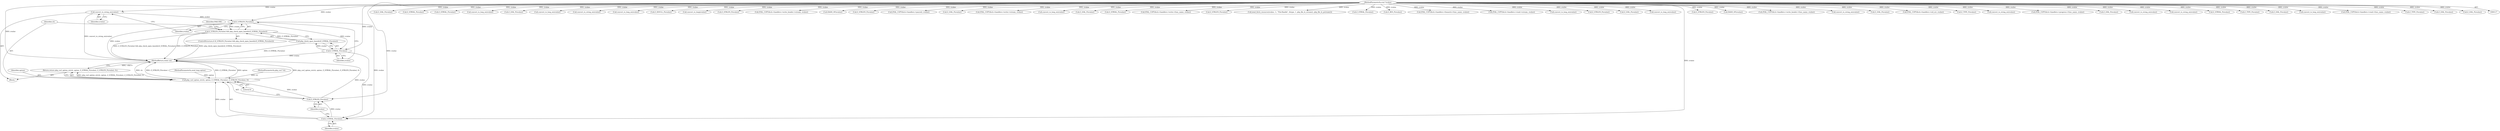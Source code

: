 digraph "0_php_124fb22a13fafa3648e4e15b4f207c7096d8155e@pointer" {
"1001748" [label="(Call,convert_to_string_ex(zvalue))"];
"1000120" [label="(MethodParameterIn,zval *zvalue)"];
"1001752" [label="(Call,Z_STRLEN_P(zvalue))"];
"1001751" [label="(Call,Z_STRLEN_P(zvalue) && php_check_open_basedir(Z_STRVAL_P(zvalue)))"];
"1001755" [label="(Call,Z_STRVAL_P(zvalue))"];
"1001754" [label="(Call,php_check_open_basedir(Z_STRVAL_P(zvalue)))"];
"1001764" [label="(Call,Z_STRVAL_P(zvalue))"];
"1001761" [label="(Call,php_curl_option_str(ch, option, Z_STRVAL_P(zvalue), Z_STRLEN_P(zvalue), 0))"];
"1001760" [label="(Return,return php_curl_option_str(ch, option, Z_STRVAL_P(zvalue), Z_STRLEN_P(zvalue), 0);)"];
"1001766" [label="(Call,Z_STRLEN_P(zvalue))"];
"1001748" [label="(Call,convert_to_string_ex(zvalue))"];
"1000982" [label="(Call,Z_LVAL_P(zvalue))"];
"1001764" [label="(Call,Z_STRVAL_P(zvalue))"];
"1001763" [label="(Identifier,option)"];
"1000322" [label="(Call,Z_STRVAL_P(zvalue))"];
"1001752" [label="(Call,Z_STRLEN_P(zvalue))"];
"1000354" [label="(Call,Z_STRVAL_P(zvalue))"];
"1001756" [label="(Identifier,zvalue)"];
"1001753" [label="(Identifier,zvalue)"];
"1000230" [label="(Call,convert_to_long_ex(zvalue))"];
"1000277" [label="(Call,Z_LVAL_P(zvalue))"];
"1001754" [label="(Call,php_check_open_basedir(Z_STRVAL_P(zvalue)))"];
"1001760" [label="(Return,return php_curl_option_str(ch, option, Z_STRVAL_P(zvalue), Z_STRLEN_P(zvalue), 0);)"];
"1000970" [label="(Call,convert_to_long_ex(zvalue))"];
"1000373" [label="(Call,convert_to_string_ex(zvalue))"];
"1001762" [label="(Identifier,ch)"];
"1001747" [label="(Block,)"];
"1000270" [label="(Call,convert_to_long_ex(zvalue))"];
"1000335" [label="(Call,Z_ISNULL_P(zvalue))"];
"1000130" [label="(Call,convert_to_long(zvalue))"];
"1001767" [label="(Identifier,zvalue)"];
"1000380" [label="(Call,Z_STRLEN_P(zvalue))"];
"1001749" [label="(Identifier,zvalue)"];
"1000659" [label="(Call,ZVAL_COPY(&ch->handlers->write_header->stream, zvalue))"];
"1000868" [label="(Call,HASH_OF(zvalue))"];
"1000324" [label="(Call,Z_STRLEN_P(zvalue))"];
"1001710" [label="(Call,ZVAL_COPY(&ch->handlers->passwd, zvalue))"];
"1000266" [label="(Call,Z_LVAL_P(zvalue))"];
"1000543" [label="(Call,ZVAL_COPY(&ch->handlers->write->stream, zvalue))"];
"1001673" [label="(Call,convert_to_long_ex(zvalue))"];
"1001684" [label="(Call,Z_LVAL_P(zvalue))"];
"1001765" [label="(Identifier,zvalue)"];
"1000378" [label="(Call,Z_STRVAL_P(zvalue))"];
"1001651" [label="(Call,ZVAL_COPY(&ch->handlers->write->func_name, zvalue))"];
"1000356" [label="(Call,Z_STRLEN_P(zvalue))"];
"1000118" [label="(MethodParameterIn,php_curl *ch)"];
"1000404" [label="(Call,zend_fetch_resource(zvalue, -1, \"File-Handle\", &type, 1, php_file_le_stream(), php_file_le_pstream()))"];
"1001761" [label="(Call,php_curl_option_str(ch, option, Z_STRVAL_P(zvalue), Z_STRLEN_P(zvalue), 0))"];
"1001458" [label="(Call,Z_STRVAL_P(zvalue))"];
"1000758" [label="(Call,Z_RES_P(zvalue))"];
"1001893" [label="(Call,ZVAL_COPY(&ch->handlers->fnmatch->func_name, zvalue))"];
"1001751" [label="(Call,Z_STRLEN_P(zvalue) && php_check_open_basedir(Z_STRVAL_P(zvalue)))"];
"1000760" [label="(Call,ZVAL_COPY(&ch->handlers->read->stream, zvalue))"];
"1001750" [label="(ControlStructure,if (Z_STRLEN_P(zvalue) && php_check_open_basedir(Z_STRVAL_P(zvalue))))"];
"1001594" [label="(Call,convert_to_long_ex(zvalue))"];
"1000369" [label="(Call,Z_STRLEN_P(zvalue))"];
"1000249" [label="(Call,Z_LVAL_P(zvalue))"];
"1000119" [label="(MethodParameterIn,zend_long option)"];
"1000120" [label="(MethodParameterIn,zval *zvalue)"];
"1001688" [label="(Call,convert_to_long_ex(zvalue))"];
"1001766" [label="(Call,Z_STRLEN_P(zvalue))"];
"1001927" [label="(MethodReturn,static int)"];
"1001449" [label="(Call,Z_STRLEN_P(zvalue))"];
"1001078" [label="(Call,HASH_OF(zvalue))"];
"1001032" [label="(Call,ZVAL_COPY(&ch->handlers->write_header->func_name, zvalue))"];
"1001440" [label="(Call,convert_to_string_ex(zvalue))"];
"1000999" [label="(Call,Z_LVAL_P(zvalue))"];
"1000824" [label="(Call,ZVAL_COPY(&ch->handlers->std_err, zvalue))"];
"1000398" [label="(Call,Z_TYPE_P(zvalue))"];
"1000361" [label="(Call,convert_to_string_ex(zvalue))"];
"1001523" [label="(Call,ZVAL_COPY(&ch->handlers->progress->func_name, zvalue))"];
"1001597" [label="(Call,Z_LVAL_P(zvalue))"];
"1000348" [label="(Call,convert_to_string_ex(zvalue))"];
"1001755" [label="(Call,Z_STRVAL_P(zvalue))"];
"1000316" [label="(Call,convert_to_string_ex(zvalue))"];
"1000367" [label="(Call,Z_STRVAL_P(zvalue))"];
"1001060" [label="(Call,Z_TYPE_P(zvalue))"];
"1001774" [label="(Call,Z_LVAL_P(zvalue))"];
"1001768" [label="(Literal,0)"];
"1001770" [label="(Call,convert_to_long_ex(zvalue))"];
"1001573" [label="(Call,ZVAL_COPY(&ch->handlers->read->func_name, zvalue))"];
"1001759" [label="(Identifier,FAILURE)"];
"1001056" [label="(Call,Z_TYPE_P(zvalue))"];
"1000134" [label="(Call,Z_LVAL_P(zvalue))"];
"1001698" [label="(Call,Z_LVAL_P(zvalue))"];
"1001748" -> "1001747"  [label="AST: "];
"1001748" -> "1001749"  [label="CFG: "];
"1001749" -> "1001748"  [label="AST: "];
"1001753" -> "1001748"  [label="CFG: "];
"1001748" -> "1001927"  [label="DDG: convert_to_string_ex(zvalue)"];
"1000120" -> "1001748"  [label="DDG: zvalue"];
"1001748" -> "1001752"  [label="DDG: zvalue"];
"1000120" -> "1000117"  [label="AST: "];
"1000120" -> "1001927"  [label="DDG: zvalue"];
"1000120" -> "1000130"  [label="DDG: zvalue"];
"1000120" -> "1000134"  [label="DDG: zvalue"];
"1000120" -> "1000230"  [label="DDG: zvalue"];
"1000120" -> "1000249"  [label="DDG: zvalue"];
"1000120" -> "1000266"  [label="DDG: zvalue"];
"1000120" -> "1000270"  [label="DDG: zvalue"];
"1000120" -> "1000277"  [label="DDG: zvalue"];
"1000120" -> "1000316"  [label="DDG: zvalue"];
"1000120" -> "1000322"  [label="DDG: zvalue"];
"1000120" -> "1000324"  [label="DDG: zvalue"];
"1000120" -> "1000335"  [label="DDG: zvalue"];
"1000120" -> "1000348"  [label="DDG: zvalue"];
"1000120" -> "1000354"  [label="DDG: zvalue"];
"1000120" -> "1000356"  [label="DDG: zvalue"];
"1000120" -> "1000361"  [label="DDG: zvalue"];
"1000120" -> "1000367"  [label="DDG: zvalue"];
"1000120" -> "1000369"  [label="DDG: zvalue"];
"1000120" -> "1000373"  [label="DDG: zvalue"];
"1000120" -> "1000378"  [label="DDG: zvalue"];
"1000120" -> "1000380"  [label="DDG: zvalue"];
"1000120" -> "1000398"  [label="DDG: zvalue"];
"1000120" -> "1000404"  [label="DDG: zvalue"];
"1000120" -> "1000543"  [label="DDG: zvalue"];
"1000120" -> "1000659"  [label="DDG: zvalue"];
"1000120" -> "1000758"  [label="DDG: zvalue"];
"1000120" -> "1000760"  [label="DDG: zvalue"];
"1000120" -> "1000824"  [label="DDG: zvalue"];
"1000120" -> "1000868"  [label="DDG: zvalue"];
"1000120" -> "1000970"  [label="DDG: zvalue"];
"1000120" -> "1000982"  [label="DDG: zvalue"];
"1000120" -> "1000999"  [label="DDG: zvalue"];
"1000120" -> "1001032"  [label="DDG: zvalue"];
"1000120" -> "1001056"  [label="DDG: zvalue"];
"1000120" -> "1001060"  [label="DDG: zvalue"];
"1000120" -> "1001078"  [label="DDG: zvalue"];
"1000120" -> "1001440"  [label="DDG: zvalue"];
"1000120" -> "1001449"  [label="DDG: zvalue"];
"1000120" -> "1001458"  [label="DDG: zvalue"];
"1000120" -> "1001523"  [label="DDG: zvalue"];
"1000120" -> "1001573"  [label="DDG: zvalue"];
"1000120" -> "1001594"  [label="DDG: zvalue"];
"1000120" -> "1001597"  [label="DDG: zvalue"];
"1000120" -> "1001651"  [label="DDG: zvalue"];
"1000120" -> "1001673"  [label="DDG: zvalue"];
"1000120" -> "1001684"  [label="DDG: zvalue"];
"1000120" -> "1001688"  [label="DDG: zvalue"];
"1000120" -> "1001698"  [label="DDG: zvalue"];
"1000120" -> "1001710"  [label="DDG: zvalue"];
"1000120" -> "1001752"  [label="DDG: zvalue"];
"1000120" -> "1001755"  [label="DDG: zvalue"];
"1000120" -> "1001764"  [label="DDG: zvalue"];
"1000120" -> "1001766"  [label="DDG: zvalue"];
"1000120" -> "1001770"  [label="DDG: zvalue"];
"1000120" -> "1001774"  [label="DDG: zvalue"];
"1000120" -> "1001893"  [label="DDG: zvalue"];
"1001752" -> "1001751"  [label="AST: "];
"1001752" -> "1001753"  [label="CFG: "];
"1001753" -> "1001752"  [label="AST: "];
"1001756" -> "1001752"  [label="CFG: "];
"1001751" -> "1001752"  [label="CFG: "];
"1001752" -> "1001927"  [label="DDG: zvalue"];
"1001752" -> "1001751"  [label="DDG: zvalue"];
"1001752" -> "1001755"  [label="DDG: zvalue"];
"1001752" -> "1001764"  [label="DDG: zvalue"];
"1001751" -> "1001750"  [label="AST: "];
"1001751" -> "1001754"  [label="CFG: "];
"1001754" -> "1001751"  [label="AST: "];
"1001759" -> "1001751"  [label="CFG: "];
"1001762" -> "1001751"  [label="CFG: "];
"1001751" -> "1001927"  [label="DDG: Z_STRLEN_P(zvalue) && php_check_open_basedir(Z_STRVAL_P(zvalue))"];
"1001751" -> "1001927"  [label="DDG: Z_STRLEN_P(zvalue)"];
"1001751" -> "1001927"  [label="DDG: php_check_open_basedir(Z_STRVAL_P(zvalue))"];
"1001754" -> "1001751"  [label="DDG: Z_STRVAL_P(zvalue)"];
"1001755" -> "1001754"  [label="AST: "];
"1001755" -> "1001756"  [label="CFG: "];
"1001756" -> "1001755"  [label="AST: "];
"1001754" -> "1001755"  [label="CFG: "];
"1001755" -> "1001927"  [label="DDG: zvalue"];
"1001755" -> "1001754"  [label="DDG: zvalue"];
"1001755" -> "1001764"  [label="DDG: zvalue"];
"1001754" -> "1001927"  [label="DDG: Z_STRVAL_P(zvalue)"];
"1001764" -> "1001761"  [label="AST: "];
"1001764" -> "1001765"  [label="CFG: "];
"1001765" -> "1001764"  [label="AST: "];
"1001767" -> "1001764"  [label="CFG: "];
"1001764" -> "1001761"  [label="DDG: zvalue"];
"1001764" -> "1001766"  [label="DDG: zvalue"];
"1001761" -> "1001760"  [label="AST: "];
"1001761" -> "1001768"  [label="CFG: "];
"1001762" -> "1001761"  [label="AST: "];
"1001763" -> "1001761"  [label="AST: "];
"1001766" -> "1001761"  [label="AST: "];
"1001768" -> "1001761"  [label="AST: "];
"1001760" -> "1001761"  [label="CFG: "];
"1001761" -> "1001927"  [label="DDG: ch"];
"1001761" -> "1001927"  [label="DDG: Z_STRLEN_P(zvalue)"];
"1001761" -> "1001927"  [label="DDG: Z_STRVAL_P(zvalue)"];
"1001761" -> "1001927"  [label="DDG: option"];
"1001761" -> "1001927"  [label="DDG: php_curl_option_str(ch, option, Z_STRVAL_P(zvalue), Z_STRLEN_P(zvalue), 0)"];
"1001761" -> "1001760"  [label="DDG: php_curl_option_str(ch, option, Z_STRVAL_P(zvalue), Z_STRLEN_P(zvalue), 0)"];
"1000118" -> "1001761"  [label="DDG: ch"];
"1000119" -> "1001761"  [label="DDG: option"];
"1001766" -> "1001761"  [label="DDG: zvalue"];
"1001760" -> "1001747"  [label="AST: "];
"1001927" -> "1001760"  [label="CFG: "];
"1001760" -> "1001927"  [label="DDG: <RET>"];
"1001766" -> "1001767"  [label="CFG: "];
"1001767" -> "1001766"  [label="AST: "];
"1001768" -> "1001766"  [label="CFG: "];
"1001766" -> "1001927"  [label="DDG: zvalue"];
}
